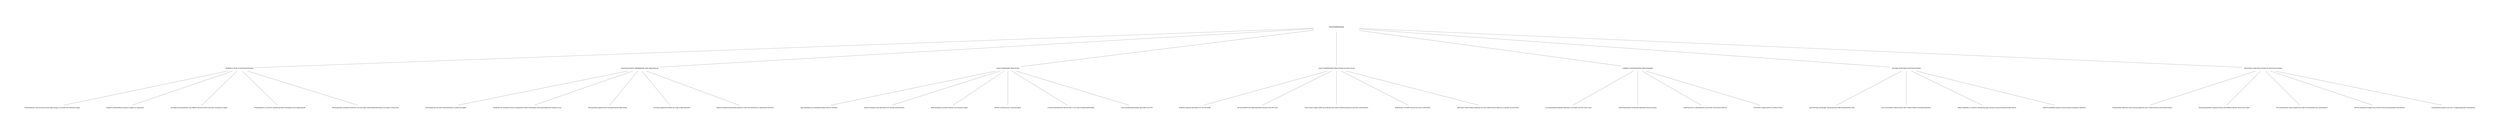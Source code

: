 digraph G {
  graph [overlap=prism, splines=polyline, nodesep=2.0, ranksep=3.0, bgcolor="white", pad=2.0, outputorder=edgesfirst, concentrate=true, sep="+25,25"];
  node [shape=box, fontname="Arial", fontsize=10, margin=0.15, height=0.3, width=0, style="filled", fillcolor="white", penwidth=0, color=white];
  edge [color="black", penwidth=0.5, arrowhead=none];
  "root" [label="PHOTOSYNTHESIS", shape=box, style="filled,rounded", fillcolor="white", penwidth=0.5, fontsize=11, fontname="Arial-Bold", margin=0.3, width=4.0, height=0.6, pos="0,0!"];
  "subtopic_0" [label="INTRODUCTION TO PHOTOSYNTHESIS", fontsize=10, fontname="Arial-Bold", style="filled", fillcolor="white", pos="9.950041652780259,0.9983341664682815!"];
  "root" -> "subtopic_0" [penwidth=0.5];
  "subtopic_0_point_0" [label="Photosynthesis is the process by which light energy is converted into chemical energy.", fontsize=9, style="filled", fillcolor="white", pos="15.682060587533895,-3.2285445935636807!"];
  "subtopic_0" -> "subtopic_0_point_0" [penwidth=0.5];
  "subtopic_0_point_1" [label="Oxygenic photosynthesis produces oxygen as a byproduct.", fontsize=9, style="filled", fillcolor="white", pos="15.682060587533895,-0.22854459356368073!"];
  "subtopic_0" -> "subtopic_0_point_1" [penwidth=0.5];
  "subtopic_0_point_2" [label="Anoxygenic photosynthesis uses different electron donors and does not produce oxygen.", fontsize=9, style="filled", fillcolor="white", pos="15.682060587533895,2.7714554064363193!"];
  "subtopic_0" -> "subtopic_0_point_2" [penwidth=0.5];
  "subtopic_0_point_3" [label="Photosynthesis is crucial for maintaining Earth's atmosphere and supporting life.", fontsize=9, style="filled", fillcolor="white", pos="15.682060587533895,5.771455406436319!"];
  "subtopic_0" -> "subtopic_0_point_3" [penwidth=0.5];
  "subtopic_0_point_4" [label="Photoautotrophs synthesize food from CO2 and water, while photoheterotrophs use organic compounds.", fontsize=9, style="filled", fillcolor="white", pos="15.682060587533895,8.771455406436319!"];
  "subtopic_0" -> "subtopic_0_point_4" [penwidth=0.5];
  "subtopic_1" [label="PHOTOSYNTHETIC MEMBRANES AND ORGANELLES", fontsize=10, fontname="Arial-Bold", style="filled", fillcolor="white", pos="5.423220417209728,8.401706987651947!"];
  "root" -> "subtopic_1" [penwidth=0.5];
  "subtopic_1_point_0" [label="Chloroplasts are the sites of photosynthesis in plants and algae.", fontsize=9, style="filled", fillcolor="white", pos="7.6107937594500195,7.988702859524382!"];
  "subtopic_1" -> "subtopic_1_point_0" [penwidth=0.5];
  "subtopic_1_point_1" [label="Thylakoids are membrane-bound compartments within chloroplasts where light-dependent reactions occur.", fontsize=9, style="filled", fillcolor="white", pos="7.6107937594500195,10.988702859524382!"];
  "subtopic_1" -> "subtopic_1_point_1" [penwidth=0.5];
  "subtopic_1_point_2" [label="Photosynthetic pigments like chlorophyll absorb light energy.", fontsize=9, style="filled", fillcolor="white", pos="7.6107937594500195,13.988702859524382!"];
  "subtopic_1" -> "subtopic_1_point_2" [penwidth=0.5];
  "subtopic_1_point_3" [label="Accessory pigments broaden the range of light absorbed.", fontsize=9, style="filled", fillcolor="white", pos="7.6107937594500195,16.98870285952438!"];
  "subtopic_1" -> "subtopic_1_point_3" [penwidth=0.5];
  "subtopic_1_point_4" [label="Bacteria embed photosynthetic proteins in their cell membranes or specialized structures.", fontsize=9, style="filled", fillcolor="white", pos="7.6107937594500195,19.98870285952438!"];
  "subtopic_1" -> "subtopic_1_point_4" [penwidth=0.5];
  "subtopic_2" [label="LIGHT-DEPENDENT REACTIONS", fontsize=10, fontname="Arial-Bold", style="filled", fillcolor="white", pos="-3.187396406055596,9.478423083544218!"];
  "root" -> "subtopic_2" [penwidth=0.5];
  "subtopic_2_point_0" [label="Light absorption by chlorophyll initiates electron transport.", fontsize=9, style="filled", fillcolor="white", pos="-3.9318696361993104,7.932057235018373!"];
  "subtopic_2" -> "subtopic_2_point_0" [penwidth=0.5];
  "subtopic_2_point_1" [label="Electron transport chain generates ATP through chemiosmosis.", fontsize=9, style="filled", fillcolor="white", pos="-3.9318696361993104,10.932057235018373!"];
  "subtopic_2" -> "subtopic_2_point_1" [penwidth=0.5];
  "subtopic_2_point_2" [label="Water photolysis provides electrons and releases oxygen.", fontsize=9, style="filled", fillcolor="white", pos="-3.9318696361993104,13.932057235018373!"];
  "subtopic_2" -> "subtopic_2_point_2" [penwidth=0.5];
  "subtopic_2_point_3" [label="NADPH is produced as a reducing agent.", fontsize=9, style="filled", fillcolor="white", pos="-3.9318696361993104,16.932057235018373!"];
  "subtopic_2" -> "subtopic_2_point_3" [penwidth=0.5];
  "subtopic_2_point_4" [label="Z-scheme describes the electron flow in non-cyclic photophosphorylation.", fontsize=9, style="filled", fillcolor="white", pos="-3.9318696361993104,19.932057235018373!"];
  "subtopic_2" -> "subtopic_2_point_4" [penwidth=0.5];
  "subtopic_2_point_5" [label="Cyclic photophosphorylation generates only ATP.", fontsize=9, style="filled", fillcolor="white", pos="-3.9318696361993104,22.932057235018373!"];
  "subtopic_2" -> "subtopic_2_point_5" [penwidth=0.5];
  "subtopic_3" [label="LIGHT-INDEPENDENT REACTIONS (CALVIN CYCLE)", fontsize=10, fontname="Arial-Bold", style="filled", fillcolor="white", pos="-9.397838724523414,3.4176932729325133!"];
  "root" -> "subtopic_3" [penwidth=0.5];
  "subtopic_3_point_0" [label="RuBisCO catalyzes the fixation of CO2 into RuBP.", fontsize=9, style="filled", fillcolor="white", pos="-14.51674880599418,0.5476708411935025!"];
  "subtopic_3" -> "subtopic_3_point_0" [penwidth=0.5];
  "subtopic_3_point_1" [label="ATP and NADPH from light-dependent reactions drive the cycle.", fontsize=9, style="filled", fillcolor="white", pos="-14.51674880599418,3.5476708411935025!"];
  "subtopic_3" -> "subtopic_3_point_1" [penwidth=0.5];
  "subtopic_3_point_2" [label="Three-carbon sugars (G3P) are produced and used to synthesize glucose and other carbohydrates.", fontsize=9, style="filled", fillcolor="white", pos="-14.51674880599418,6.5476708411935025!"];
  "subtopic_3" -> "subtopic_3_point_2" [penwidth=0.5];
  "subtopic_3_point_3" [label="Regeneration of RuBP ensures the cycle's continuation.", fontsize=9, style="filled", fillcolor="white", pos="-14.51674880599418,9.547670841193503!"];
  "subtopic_3" -> "subtopic_3_point_3" [penwidth=0.5];
  "subtopic_3_point_4" [label="Alternative carbon fixation pathways (C4 and CAM) enhance efficiency in specific environments.", fontsize=9, style="filled", fillcolor="white", pos="-14.51674880599418,12.547670841193503!"];
  "subtopic_3" -> "subtopic_3_point_4" [penwidth=0.5];
  "subtopic_4" [label="CARBON CONCENTRATING MECHANISMS", fontsize=10, fontname="Arial-Bold", style="filled", fillcolor="white", pos="-8.531516802451275,-5.216629280434979!"];
  "root" -> "subtopic_4" [penwidth=0.5];
  "subtopic_4_point_0" [label="C4 photosynthesis spatially separates CO2 fixation and the Calvin cycle.", fontsize=9, style="filled", fillcolor="white", pos="-14.170220037165324,-11.767245244194486!"];
  "subtopic_4" -> "subtopic_4_point_0" [penwidth=0.5];
  "subtopic_4_point_1" [label="CAM photosynthesis temporally separates these processes.", fontsize=9, style="filled", fillcolor="white", pos="-14.170220037165324,-8.767245244194486!"];
  "subtopic_4" -> "subtopic_4_point_1" [penwidth=0.5];
  "subtopic_4_point_2" [label="Carboxysomes in cyanobacteria concentrate CO2 around RuBisCO.", fontsize=9, style="filled", fillcolor="white", pos="-14.170220037165324,-5.767245244194486!"];
  "subtopic_4" -> "subtopic_4_point_2" [penwidth=0.5];
  "subtopic_4_point_3" [label="Pyrenoids in algae perform a similar function.", fontsize=9, style="filled", fillcolor="white", pos="-14.170220037165324,-2.767245244194486!"];
  "subtopic_4" -> "subtopic_4_point_3" [penwidth=0.5];
  "subtopic_5" [label="FACTORS AFFECTING PHOTOSYNTHESIS", fontsize=10, fontname="Arial-Bold", style="filled", fillcolor="white", pos="-1.2407887169061955,-9.922723585790258!"];
  "root" -> "subtopic_5" [penwidth=0.5];
  "subtopic_5_point_0" [label="Light intensity, wavelength, and temperature affect photosynthetic rates.", fontsize=9, style="filled", fillcolor="white", pos="-3.153226560539557,-20.109777435916786!"];
  "subtopic_5" -> "subtopic_5_point_0" [penwidth=0.5];
  "subtopic_5_point_1" [label="CO2 concentration influences the rate of carbon fixation and photorespiration.", fontsize=9, style="filled", fillcolor="white", pos="-3.153226560539557,-17.109777435916786!"];
  "subtopic_5" -> "subtopic_5_point_1" [penwidth=0.5];
  "subtopic_5_point_2" [label="Water availability is crucial for maintaining turgor pressure and preventing stomatal closure.", fontsize=9, style="filled", fillcolor="white", pos="-3.153226560539557,-14.109777435916786!"];
  "subtopic_5" -> "subtopic_5_point_2" [penwidth=0.5];
  "subtopic_5_point_3" [label="Nutrient availability impacts enzyme activity and pigment synthesis.", fontsize=9, style="filled", fillcolor="white", pos="-3.153226560539557,-11.109777435916786!"];
  "subtopic_5" -> "subtopic_5_point_3" [penwidth=0.5];
  "subtopic_6" [label="EFFICIENCY AND EVOLUTION OF PHOTOSYNTHESIS", fontsize=10, fontname="Arial-Bold", style="filled", fillcolor="white", pos="6.984278579946485,-7.156804644371726!"];
  "root" -> "subtopic_6" [penwidth=0.5];
  "subtopic_6_point_0" [label="Photosynthetic efficiency varies among organisms and is influenced by environmental factors.", fontsize=9, style="filled", fillcolor="white", pos="11.9444159374663,-16.532754495085797!"];
  "subtopic_6" -> "subtopic_6_point_0" [penwidth=0.5];
  "subtopic_6_point_1" [label="Early photosynthetic organisms likely used different electron donors than water.", fontsize=9, style="filled", fillcolor="white", pos="11.9444159374663,-13.532754495085797!"];
  "subtopic_6" -> "subtopic_6_point_1" [penwidth=0.5];
  "subtopic_6_point_2" [label="The endosymbiotic theory explains the origin of chloroplasts from cyanobacteria.", fontsize=9, style="filled", fillcolor="white", pos="11.9444159374663,-10.532754495085797!"];
  "subtopic_6" -> "subtopic_6_point_2" [penwidth=0.5];
  "subtopic_6_point_3" [label="Diverse eukaryotic lineages have evolved various photosynthetic mechanisms.", fontsize=9, style="filled", fillcolor="white", pos="11.9444159374663,-7.532754495085797!"];
  "subtopic_6" -> "subtopic_6_point_3" [penwidth=0.5];
  "subtopic_6_point_4" [label="Cyanobacteria played a key role in oxygenating Earth's atmosphere.", fontsize=9, style="filled", fillcolor="white", pos="11.9444159374663,-4.532754495085797!"];
  "subtopic_6" -> "subtopic_6_point_4" [penwidth=0.5];
}